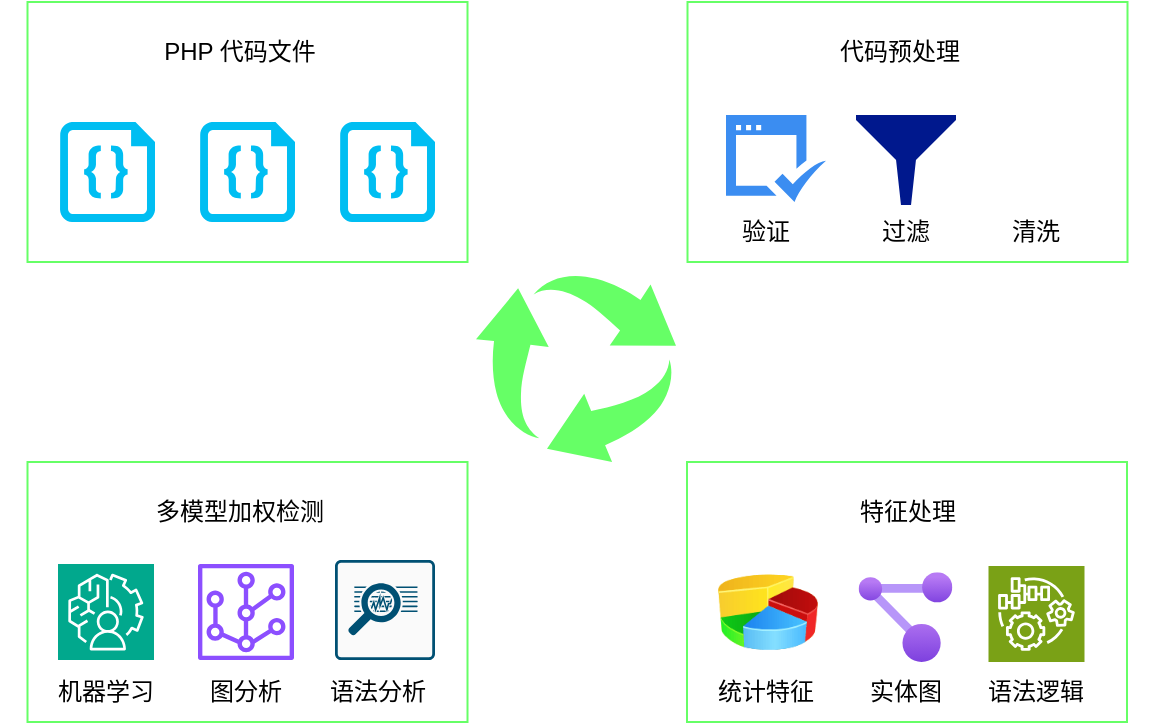 <mxfile version="24.0.4" type="github">
  <diagram name="第 1 页" id="8DhSa-wHzM5hWvHh5cKT">
    <mxGraphModel dx="1085" dy="487" grid="1" gridSize="10" guides="1" tooltips="1" connect="1" arrows="1" fold="1" page="1" pageScale="1" pageWidth="827" pageHeight="1169" math="0" shadow="0">
      <root>
        <mxCell id="0" />
        <mxCell id="1" parent="0" />
        <mxCell id="YzRAme1j03ho8KpyolDc-6" value="" style="rounded=0;whiteSpace=wrap;html=1;strokeColor=#66FF66;" vertex="1" parent="1">
          <mxGeometry x="123.75" y="120" width="220" height="130" as="geometry" />
        </mxCell>
        <mxCell id="YzRAme1j03ho8KpyolDc-1" value="" style="verticalLabelPosition=bottom;html=1;verticalAlign=top;align=center;strokeColor=none;fillColor=#00BEF2;shape=mxgraph.azure.code_file;pointerEvents=1;" vertex="1" parent="1">
          <mxGeometry x="140" y="180" width="47.5" height="50" as="geometry" />
        </mxCell>
        <mxCell id="YzRAme1j03ho8KpyolDc-2" value="" style="verticalLabelPosition=bottom;html=1;verticalAlign=top;align=center;strokeColor=none;fillColor=#00BEF2;shape=mxgraph.azure.code_file;pointerEvents=1;" vertex="1" parent="1">
          <mxGeometry x="210" y="180" width="47.5" height="50" as="geometry" />
        </mxCell>
        <mxCell id="YzRAme1j03ho8KpyolDc-4" value="" style="verticalLabelPosition=bottom;html=1;verticalAlign=top;align=center;strokeColor=none;fillColor=#00BEF2;shape=mxgraph.azure.code_file;pointerEvents=1;" vertex="1" parent="1">
          <mxGeometry x="280" y="180" width="47.5" height="50" as="geometry" />
        </mxCell>
        <mxCell id="YzRAme1j03ho8KpyolDc-5" value="PHP 代码文件" style="text;strokeColor=none;align=center;fillColor=none;html=1;verticalAlign=middle;whiteSpace=wrap;rounded=0;" vertex="1" parent="1">
          <mxGeometry x="110" y="130" width="240" height="30" as="geometry" />
        </mxCell>
        <mxCell id="YzRAme1j03ho8KpyolDc-7" value="" style="rounded=0;whiteSpace=wrap;html=1;strokeColor=#66FF66;" vertex="1" parent="1">
          <mxGeometry x="453.75" y="120" width="220" height="130" as="geometry" />
        </mxCell>
        <mxCell id="YzRAme1j03ho8KpyolDc-8" value="代码预处理" style="text;strokeColor=none;align=center;fillColor=none;html=1;verticalAlign=middle;whiteSpace=wrap;rounded=0;" vertex="1" parent="1">
          <mxGeometry x="440" y="130" width="240" height="30" as="geometry" />
        </mxCell>
        <mxCell id="YzRAme1j03ho8KpyolDc-9" value="" style="shape=image;html=1;verticalAlign=top;verticalLabelPosition=bottom;labelBackgroundColor=#ffffff;imageAspect=0;aspect=fixed;image=https://cdn2.iconfinder.com/data/icons/coronavirus-protective-measures-highlight/128/button-Disinfect-surfaces-coronavirus_protective_measures-clean-128.png" vertex="1" parent="1">
          <mxGeometry x="593" y="170" width="58" height="58" as="geometry" />
        </mxCell>
        <mxCell id="YzRAme1j03ho8KpyolDc-10" value="" style="sketch=0;aspect=fixed;pointerEvents=1;shadow=0;dashed=0;html=1;strokeColor=none;labelPosition=center;verticalLabelPosition=bottom;verticalAlign=top;align=center;fillColor=#00188D;shape=mxgraph.mscae.enterprise.filter" vertex="1" parent="1">
          <mxGeometry x="538" y="176.5" width="50" height="45" as="geometry" />
        </mxCell>
        <mxCell id="YzRAme1j03ho8KpyolDc-11" value="" style="sketch=0;html=1;aspect=fixed;strokeColor=none;shadow=0;fillColor=#3B8DF1;verticalAlign=top;labelPosition=center;verticalLabelPosition=bottom;shape=mxgraph.gcp2.check_available" vertex="1" parent="1">
          <mxGeometry x="473" y="176.5" width="50" height="43.5" as="geometry" />
        </mxCell>
        <mxCell id="YzRAme1j03ho8KpyolDc-12" value="验证" style="text;strokeColor=none;align=center;fillColor=none;html=1;verticalAlign=middle;whiteSpace=wrap;rounded=0;" vertex="1" parent="1">
          <mxGeometry x="463" y="220" width="60" height="30" as="geometry" />
        </mxCell>
        <mxCell id="YzRAme1j03ho8KpyolDc-13" value="过滤" style="text;strokeColor=none;align=center;fillColor=none;html=1;verticalAlign=middle;whiteSpace=wrap;rounded=0;" vertex="1" parent="1">
          <mxGeometry x="533" y="220" width="60" height="30" as="geometry" />
        </mxCell>
        <mxCell id="YzRAme1j03ho8KpyolDc-14" value="清洗" style="text;strokeColor=none;align=center;fillColor=none;html=1;verticalAlign=middle;whiteSpace=wrap;rounded=0;" vertex="1" parent="1">
          <mxGeometry x="597.5" y="220" width="60" height="30" as="geometry" />
        </mxCell>
        <mxCell id="YzRAme1j03ho8KpyolDc-16" value="" style="rounded=0;whiteSpace=wrap;html=1;strokeColor=#66FF66;" vertex="1" parent="1">
          <mxGeometry x="453.5" y="350" width="220" height="130" as="geometry" />
        </mxCell>
        <mxCell id="YzRAme1j03ho8KpyolDc-17" value="特征处理" style="text;strokeColor=none;align=center;fillColor=none;html=1;verticalAlign=middle;whiteSpace=wrap;rounded=0;" vertex="1" parent="1">
          <mxGeometry x="443.75" y="360" width="240" height="30" as="geometry" />
        </mxCell>
        <mxCell id="YzRAme1j03ho8KpyolDc-21" value="统计特征" style="text;strokeColor=none;align=center;fillColor=none;html=1;verticalAlign=middle;whiteSpace=wrap;rounded=0;" vertex="1" parent="1">
          <mxGeometry x="462.75" y="450" width="60" height="30" as="geometry" />
        </mxCell>
        <mxCell id="YzRAme1j03ho8KpyolDc-22" value="实体图" style="text;strokeColor=none;align=center;fillColor=none;html=1;verticalAlign=middle;whiteSpace=wrap;rounded=0;" vertex="1" parent="1">
          <mxGeometry x="532.75" y="450" width="60" height="30" as="geometry" />
        </mxCell>
        <mxCell id="YzRAme1j03ho8KpyolDc-23" value="语法逻辑" style="text;strokeColor=none;align=center;fillColor=none;html=1;verticalAlign=middle;whiteSpace=wrap;rounded=0;" vertex="1" parent="1">
          <mxGeometry x="598.25" y="450" width="60" height="30" as="geometry" />
        </mxCell>
        <mxCell id="YzRAme1j03ho8KpyolDc-24" value="" style="image;html=1;image=img/lib/clip_art/finance/Pie_Chart_128x128.png" vertex="1" parent="1">
          <mxGeometry x="469" y="400" width="50" height="50" as="geometry" />
        </mxCell>
        <mxCell id="YzRAme1j03ho8KpyolDc-25" value="" style="image;aspect=fixed;html=1;points=[];align=center;fontSize=12;image=img/lib/azure2/management_governance/Resource_Graph_Explorer.svg;" vertex="1" parent="1">
          <mxGeometry x="539.25" y="405.11" width="47" height="44.89" as="geometry" />
        </mxCell>
        <mxCell id="YzRAme1j03ho8KpyolDc-26" value="" style="sketch=0;points=[[0,0,0],[0.25,0,0],[0.5,0,0],[0.75,0,0],[1,0,0],[0,1,0],[0.25,1,0],[0.5,1,0],[0.75,1,0],[1,1,0],[0,0.25,0],[0,0.5,0],[0,0.75,0],[1,0.25,0],[1,0.5,0],[1,0.75,0]];outlineConnect=0;fontColor=#232F3E;fillColor=#7AA116;strokeColor=#ffffff;dashed=0;verticalLabelPosition=bottom;verticalAlign=top;align=center;html=1;fontSize=12;fontStyle=0;aspect=fixed;shape=mxgraph.aws4.resourceIcon;resIcon=mxgraph.aws4.iot_things_graph;" vertex="1" parent="1">
          <mxGeometry x="604.25" y="402" width="48" height="48" as="geometry" />
        </mxCell>
        <mxCell id="YzRAme1j03ho8KpyolDc-27" value="" style="rounded=0;whiteSpace=wrap;html=1;strokeColor=#66FF66;" vertex="1" parent="1">
          <mxGeometry x="123.75" y="350" width="220" height="130" as="geometry" />
        </mxCell>
        <mxCell id="YzRAme1j03ho8KpyolDc-28" value="多模型加权检测" style="text;strokeColor=none;align=center;fillColor=none;html=1;verticalAlign=middle;whiteSpace=wrap;rounded=0;" vertex="1" parent="1">
          <mxGeometry x="110" y="360" width="240" height="30" as="geometry" />
        </mxCell>
        <mxCell id="YzRAme1j03ho8KpyolDc-29" value="机器学习" style="text;strokeColor=none;align=center;fillColor=none;html=1;verticalAlign=middle;whiteSpace=wrap;rounded=0;" vertex="1" parent="1">
          <mxGeometry x="133" y="450" width="60" height="30" as="geometry" />
        </mxCell>
        <mxCell id="YzRAme1j03ho8KpyolDc-30" value="图分析" style="text;strokeColor=none;align=center;fillColor=none;html=1;verticalAlign=middle;whiteSpace=wrap;rounded=0;" vertex="1" parent="1">
          <mxGeometry x="203" y="450" width="60" height="30" as="geometry" />
        </mxCell>
        <mxCell id="YzRAme1j03ho8KpyolDc-31" value="语法分析" style="text;strokeColor=none;align=center;fillColor=none;html=1;verticalAlign=middle;whiteSpace=wrap;rounded=0;" vertex="1" parent="1">
          <mxGeometry x="268.5" y="450" width="60" height="30" as="geometry" />
        </mxCell>
        <mxCell id="YzRAme1j03ho8KpyolDc-35" value="" style="sketch=0;points=[[0,0,0],[0.25,0,0],[0.5,0,0],[0.75,0,0],[1,0,0],[0,1,0],[0.25,1,0],[0.5,1,0],[0.75,1,0],[1,1,0],[0,0.25,0],[0,0.5,0],[0,0.75,0],[1,0.25,0],[1,0.5,0],[1,0.75,0]];outlineConnect=0;fontColor=#232F3E;fillColor=#01A88D;strokeColor=#ffffff;dashed=0;verticalLabelPosition=bottom;verticalAlign=top;align=center;html=1;fontSize=12;fontStyle=0;aspect=fixed;shape=mxgraph.aws4.resourceIcon;resIcon=mxgraph.aws4.augmented_ai;" vertex="1" parent="1">
          <mxGeometry x="139" y="401" width="48" height="48" as="geometry" />
        </mxCell>
        <mxCell id="YzRAme1j03ho8KpyolDc-36" value="" style="sketch=0;outlineConnect=0;fontColor=#232F3E;gradientColor=none;fillColor=#8C4FFF;strokeColor=none;dashed=0;verticalLabelPosition=bottom;verticalAlign=top;align=center;html=1;fontSize=12;fontStyle=0;aspect=fixed;pointerEvents=1;shape=mxgraph.aws4.virtual_node;" vertex="1" parent="1">
          <mxGeometry x="209" y="401" width="48" height="48" as="geometry" />
        </mxCell>
        <mxCell id="YzRAme1j03ho8KpyolDc-37" value="" style="sketch=0;points=[[0.015,0.015,0],[0.985,0.015,0],[0.985,0.985,0],[0.015,0.985,0],[0.25,0,0],[0.5,0,0],[0.75,0,0],[1,0.25,0],[1,0.5,0],[1,0.75,0],[0.75,1,0],[0.5,1,0],[0.25,1,0],[0,0.75,0],[0,0.5,0],[0,0.25,0]];verticalLabelPosition=bottom;html=1;verticalAlign=top;aspect=fixed;align=center;pointerEvents=1;shape=mxgraph.cisco19.rect;prIcon=flow_analytics2;fillColor=#FAFAFA;strokeColor=#005073;" vertex="1" parent="1">
          <mxGeometry x="277.5" y="399" width="50" height="50" as="geometry" />
        </mxCell>
        <mxCell id="YzRAme1j03ho8KpyolDc-38" value="" style="sketch=0;html=1;aspect=fixed;strokeColor=none;shadow=0;fillColor=#66FF66;verticalAlign=top;labelPosition=center;verticalLabelPosition=bottom;shape=mxgraph.gcp2.arrow_cycle" vertex="1" parent="1">
          <mxGeometry x="348" y="255" width="100" height="95" as="geometry" />
        </mxCell>
      </root>
    </mxGraphModel>
  </diagram>
</mxfile>
